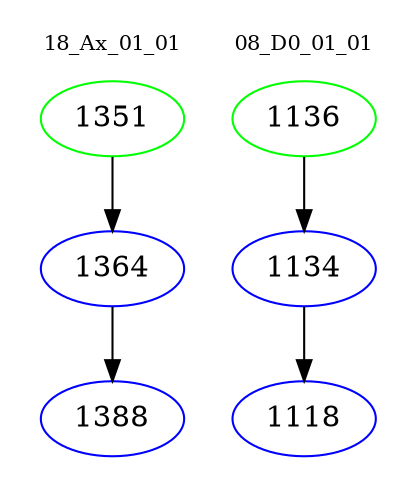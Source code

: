 digraph{
subgraph cluster_0 {
color = white
label = "18_Ax_01_01";
fontsize=10;
T0_1351 [label="1351", color="green"]
T0_1351 -> T0_1364 [color="black"]
T0_1364 [label="1364", color="blue"]
T0_1364 -> T0_1388 [color="black"]
T0_1388 [label="1388", color="blue"]
}
subgraph cluster_1 {
color = white
label = "08_D0_01_01";
fontsize=10;
T1_1136 [label="1136", color="green"]
T1_1136 -> T1_1134 [color="black"]
T1_1134 [label="1134", color="blue"]
T1_1134 -> T1_1118 [color="black"]
T1_1118 [label="1118", color="blue"]
}
}
